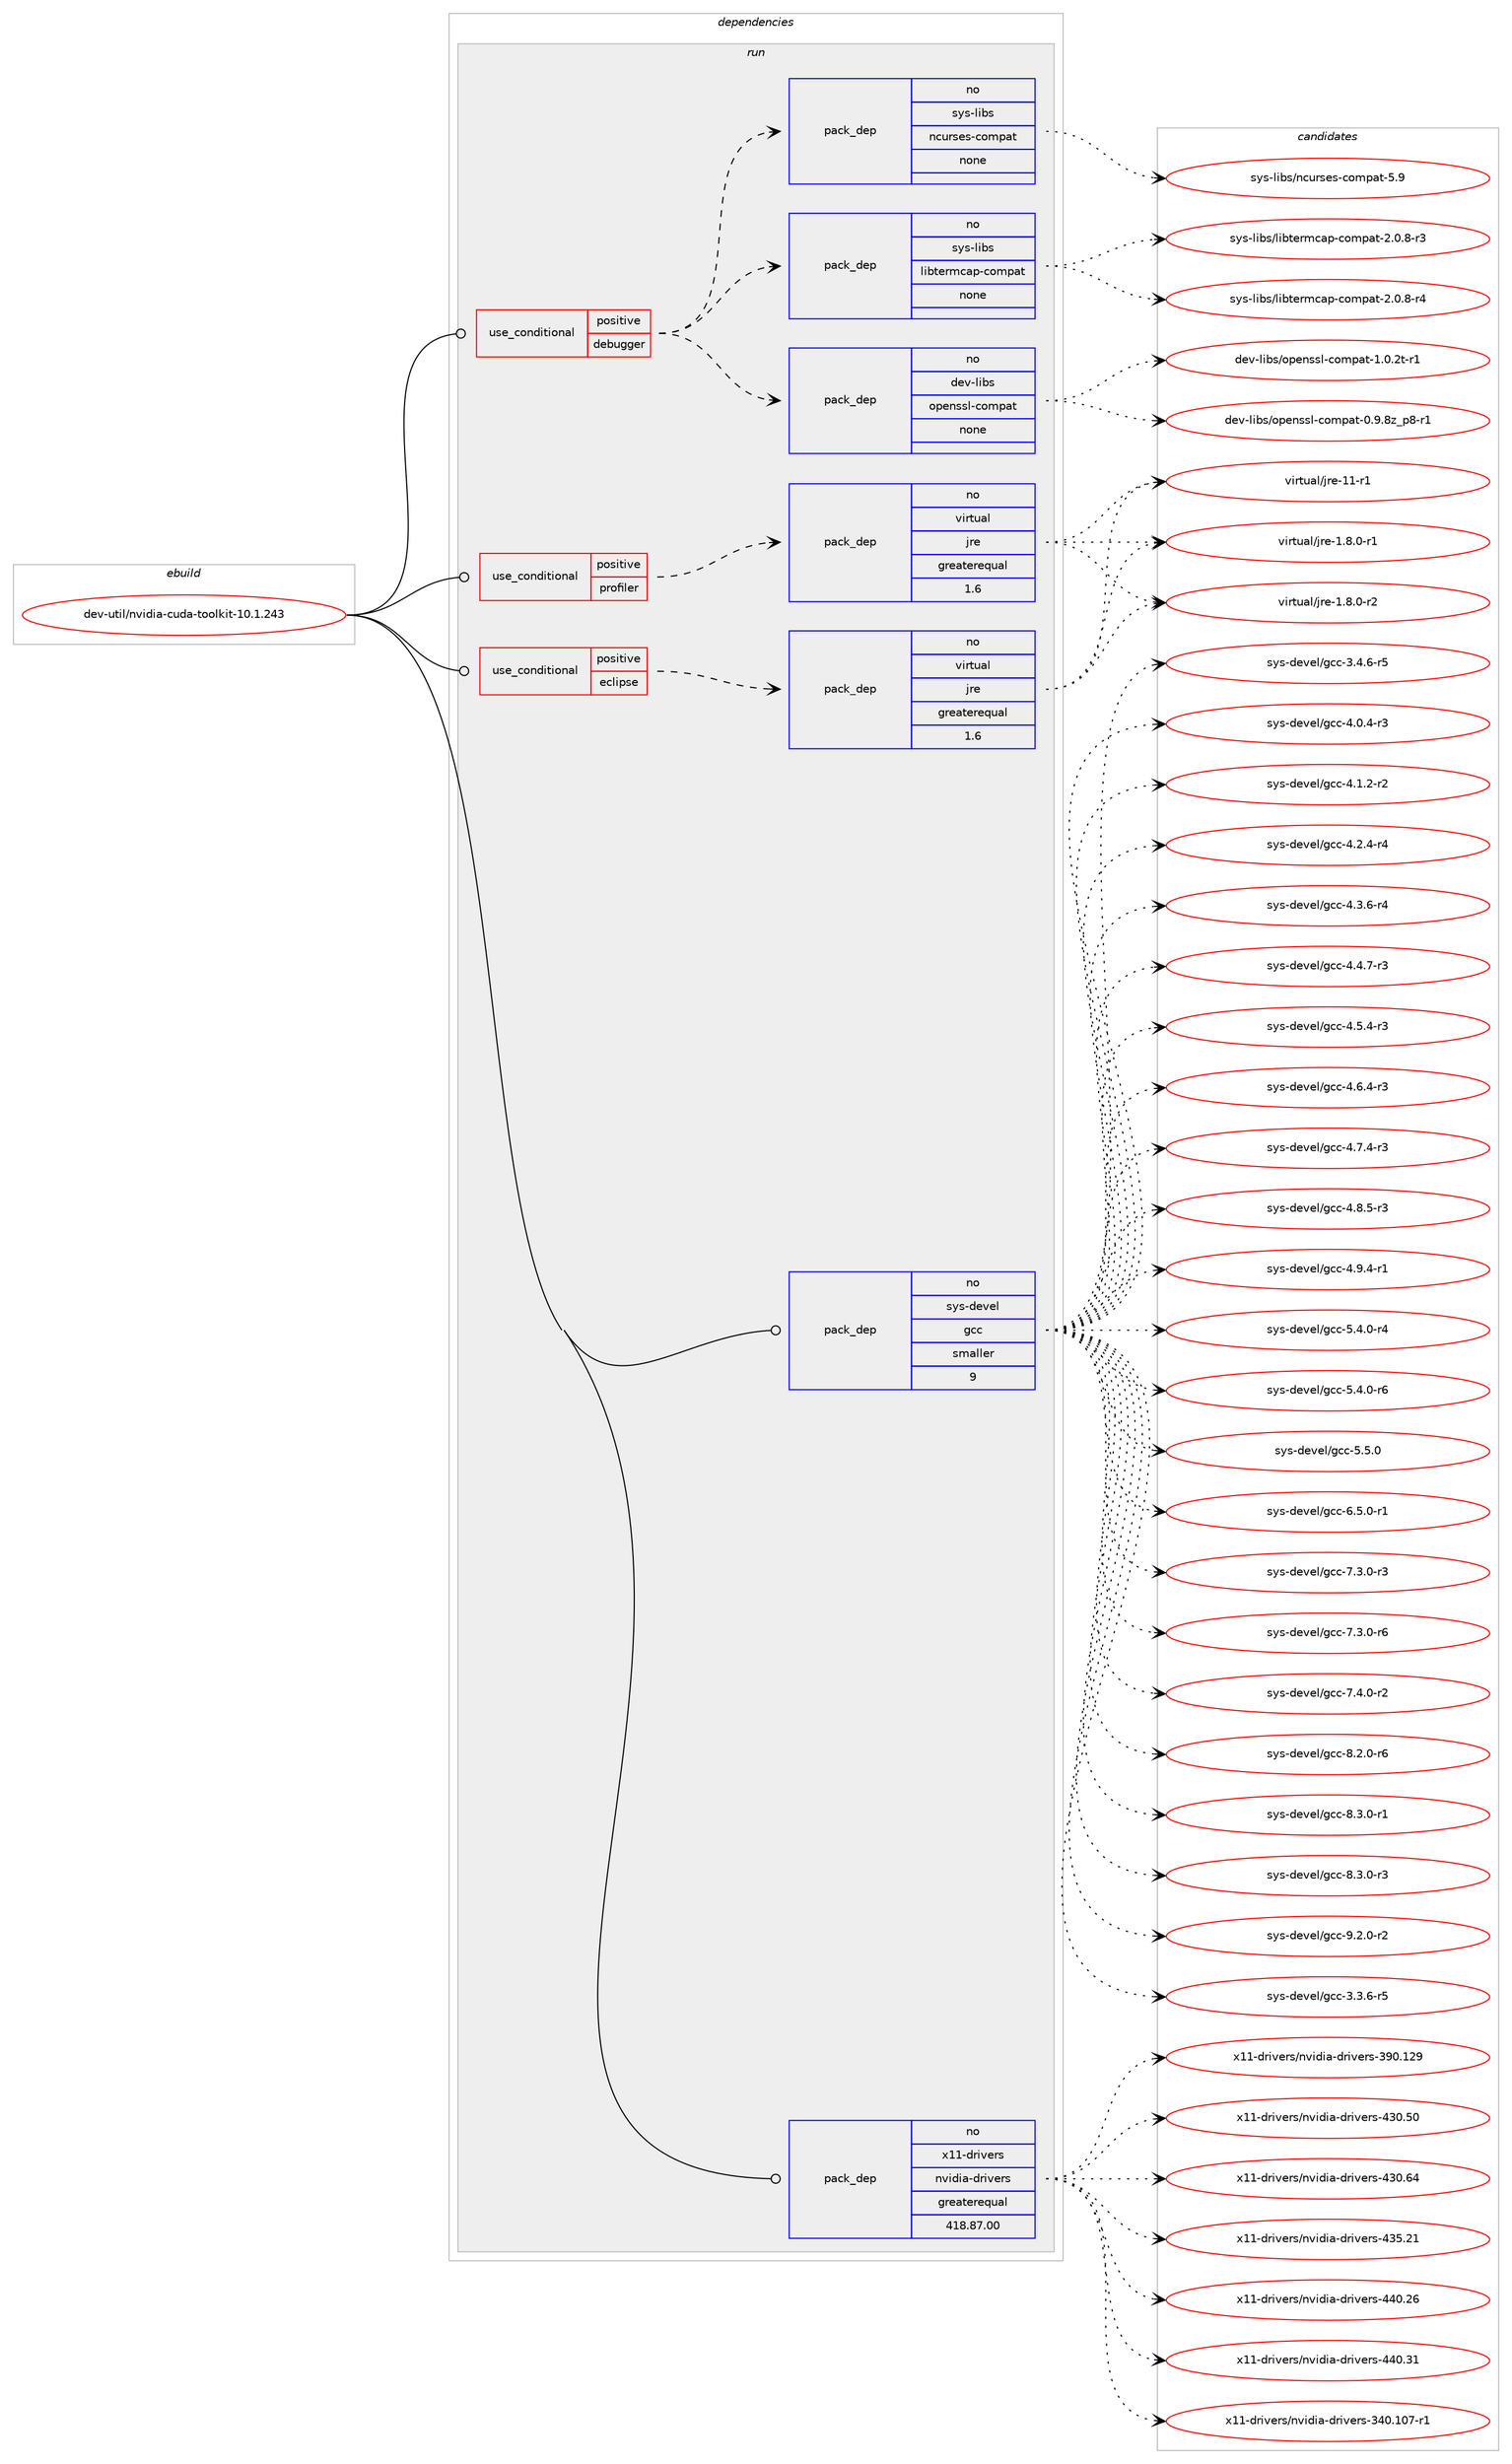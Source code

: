 digraph prolog {

# *************
# Graph options
# *************

newrank=true;
concentrate=true;
compound=true;
graph [rankdir=LR,fontname=Helvetica,fontsize=10,ranksep=1.5];#, ranksep=2.5, nodesep=0.2];
edge  [arrowhead=vee];
node  [fontname=Helvetica,fontsize=10];

# **********
# The ebuild
# **********

subgraph cluster_leftcol {
color=gray;
rank=same;
label=<<i>ebuild</i>>;
id [label="dev-util/nvidia-cuda-toolkit-10.1.243", color=red, width=4, href="../dev-util/nvidia-cuda-toolkit-10.1.243.svg"];
}

# ****************
# The dependencies
# ****************

subgraph cluster_midcol {
color=gray;
label=<<i>dependencies</i>>;
subgraph cluster_compile {
fillcolor="#eeeeee";
style=filled;
label=<<i>compile</i>>;
}
subgraph cluster_compileandrun {
fillcolor="#eeeeee";
style=filled;
label=<<i>compile and run</i>>;
}
subgraph cluster_run {
fillcolor="#eeeeee";
style=filled;
label=<<i>run</i>>;
subgraph cond183048 {
dependency731009 [label=<<TABLE BORDER="0" CELLBORDER="1" CELLSPACING="0" CELLPADDING="4"><TR><TD ROWSPAN="3" CELLPADDING="10">use_conditional</TD></TR><TR><TD>positive</TD></TR><TR><TD>debugger</TD></TR></TABLE>>, shape=none, color=red];
subgraph pack535783 {
dependency731010 [label=<<TABLE BORDER="0" CELLBORDER="1" CELLSPACING="0" CELLPADDING="4" WIDTH="220"><TR><TD ROWSPAN="6" CELLPADDING="30">pack_dep</TD></TR><TR><TD WIDTH="110">no</TD></TR><TR><TD>dev-libs</TD></TR><TR><TD>openssl-compat</TD></TR><TR><TD>none</TD></TR><TR><TD></TD></TR></TABLE>>, shape=none, color=blue];
}
dependency731009:e -> dependency731010:w [weight=20,style="dashed",arrowhead="vee"];
subgraph pack535784 {
dependency731011 [label=<<TABLE BORDER="0" CELLBORDER="1" CELLSPACING="0" CELLPADDING="4" WIDTH="220"><TR><TD ROWSPAN="6" CELLPADDING="30">pack_dep</TD></TR><TR><TD WIDTH="110">no</TD></TR><TR><TD>sys-libs</TD></TR><TR><TD>libtermcap-compat</TD></TR><TR><TD>none</TD></TR><TR><TD></TD></TR></TABLE>>, shape=none, color=blue];
}
dependency731009:e -> dependency731011:w [weight=20,style="dashed",arrowhead="vee"];
subgraph pack535785 {
dependency731012 [label=<<TABLE BORDER="0" CELLBORDER="1" CELLSPACING="0" CELLPADDING="4" WIDTH="220"><TR><TD ROWSPAN="6" CELLPADDING="30">pack_dep</TD></TR><TR><TD WIDTH="110">no</TD></TR><TR><TD>sys-libs</TD></TR><TR><TD>ncurses-compat</TD></TR><TR><TD>none</TD></TR><TR><TD></TD></TR></TABLE>>, shape=none, color=blue];
}
dependency731009:e -> dependency731012:w [weight=20,style="dashed",arrowhead="vee"];
}
id:e -> dependency731009:w [weight=20,style="solid",arrowhead="odot"];
subgraph cond183049 {
dependency731013 [label=<<TABLE BORDER="0" CELLBORDER="1" CELLSPACING="0" CELLPADDING="4"><TR><TD ROWSPAN="3" CELLPADDING="10">use_conditional</TD></TR><TR><TD>positive</TD></TR><TR><TD>eclipse</TD></TR></TABLE>>, shape=none, color=red];
subgraph pack535786 {
dependency731014 [label=<<TABLE BORDER="0" CELLBORDER="1" CELLSPACING="0" CELLPADDING="4" WIDTH="220"><TR><TD ROWSPAN="6" CELLPADDING="30">pack_dep</TD></TR><TR><TD WIDTH="110">no</TD></TR><TR><TD>virtual</TD></TR><TR><TD>jre</TD></TR><TR><TD>greaterequal</TD></TR><TR><TD>1.6</TD></TR></TABLE>>, shape=none, color=blue];
}
dependency731013:e -> dependency731014:w [weight=20,style="dashed",arrowhead="vee"];
}
id:e -> dependency731013:w [weight=20,style="solid",arrowhead="odot"];
subgraph cond183050 {
dependency731015 [label=<<TABLE BORDER="0" CELLBORDER="1" CELLSPACING="0" CELLPADDING="4"><TR><TD ROWSPAN="3" CELLPADDING="10">use_conditional</TD></TR><TR><TD>positive</TD></TR><TR><TD>profiler</TD></TR></TABLE>>, shape=none, color=red];
subgraph pack535787 {
dependency731016 [label=<<TABLE BORDER="0" CELLBORDER="1" CELLSPACING="0" CELLPADDING="4" WIDTH="220"><TR><TD ROWSPAN="6" CELLPADDING="30">pack_dep</TD></TR><TR><TD WIDTH="110">no</TD></TR><TR><TD>virtual</TD></TR><TR><TD>jre</TD></TR><TR><TD>greaterequal</TD></TR><TR><TD>1.6</TD></TR></TABLE>>, shape=none, color=blue];
}
dependency731015:e -> dependency731016:w [weight=20,style="dashed",arrowhead="vee"];
}
id:e -> dependency731015:w [weight=20,style="solid",arrowhead="odot"];
subgraph pack535788 {
dependency731017 [label=<<TABLE BORDER="0" CELLBORDER="1" CELLSPACING="0" CELLPADDING="4" WIDTH="220"><TR><TD ROWSPAN="6" CELLPADDING="30">pack_dep</TD></TR><TR><TD WIDTH="110">no</TD></TR><TR><TD>sys-devel</TD></TR><TR><TD>gcc</TD></TR><TR><TD>smaller</TD></TR><TR><TD>9</TD></TR></TABLE>>, shape=none, color=blue];
}
id:e -> dependency731017:w [weight=20,style="solid",arrowhead="odot"];
subgraph pack535789 {
dependency731018 [label=<<TABLE BORDER="0" CELLBORDER="1" CELLSPACING="0" CELLPADDING="4" WIDTH="220"><TR><TD ROWSPAN="6" CELLPADDING="30">pack_dep</TD></TR><TR><TD WIDTH="110">no</TD></TR><TR><TD>x11-drivers</TD></TR><TR><TD>nvidia-drivers</TD></TR><TR><TD>greaterequal</TD></TR><TR><TD>418.87.00</TD></TR></TABLE>>, shape=none, color=blue];
}
id:e -> dependency731018:w [weight=20,style="solid",arrowhead="odot"];
}
}

# **************
# The candidates
# **************

subgraph cluster_choices {
rank=same;
color=gray;
label=<<i>candidates</i>>;

subgraph choice535783 {
color=black;
nodesep=1;
choice10010111845108105981154711111210111011511510845991111091129711645484657465612295112564511449 [label="dev-libs/openssl-compat-0.9.8z_p8-r1", color=red, width=4,href="../dev-libs/openssl-compat-0.9.8z_p8-r1.svg"];
choice1001011184510810598115471111121011101151151084599111109112971164549464846501164511449 [label="dev-libs/openssl-compat-1.0.2t-r1", color=red, width=4,href="../dev-libs/openssl-compat-1.0.2t-r1.svg"];
dependency731010:e -> choice10010111845108105981154711111210111011511510845991111091129711645484657465612295112564511449:w [style=dotted,weight="100"];
dependency731010:e -> choice1001011184510810598115471111121011101151151084599111109112971164549464846501164511449:w [style=dotted,weight="100"];
}
subgraph choice535784 {
color=black;
nodesep=1;
choice1151211154510810598115471081059811610111410999971124599111109112971164550464846564511451 [label="sys-libs/libtermcap-compat-2.0.8-r3", color=red, width=4,href="../sys-libs/libtermcap-compat-2.0.8-r3.svg"];
choice1151211154510810598115471081059811610111410999971124599111109112971164550464846564511452 [label="sys-libs/libtermcap-compat-2.0.8-r4", color=red, width=4,href="../sys-libs/libtermcap-compat-2.0.8-r4.svg"];
dependency731011:e -> choice1151211154510810598115471081059811610111410999971124599111109112971164550464846564511451:w [style=dotted,weight="100"];
dependency731011:e -> choice1151211154510810598115471081059811610111410999971124599111109112971164550464846564511452:w [style=dotted,weight="100"];
}
subgraph choice535785 {
color=black;
nodesep=1;
choice1151211154510810598115471109911711411510111545991111091129711645534657 [label="sys-libs/ncurses-compat-5.9", color=red, width=4,href="../sys-libs/ncurses-compat-5.9.svg"];
dependency731012:e -> choice1151211154510810598115471109911711411510111545991111091129711645534657:w [style=dotted,weight="100"];
}
subgraph choice535786 {
color=black;
nodesep=1;
choice11810511411611797108471061141014549465646484511449 [label="virtual/jre-1.8.0-r1", color=red, width=4,href="../virtual/jre-1.8.0-r1.svg"];
choice11810511411611797108471061141014549465646484511450 [label="virtual/jre-1.8.0-r2", color=red, width=4,href="../virtual/jre-1.8.0-r2.svg"];
choice11810511411611797108471061141014549494511449 [label="virtual/jre-11-r1", color=red, width=4,href="../virtual/jre-11-r1.svg"];
dependency731014:e -> choice11810511411611797108471061141014549465646484511449:w [style=dotted,weight="100"];
dependency731014:e -> choice11810511411611797108471061141014549465646484511450:w [style=dotted,weight="100"];
dependency731014:e -> choice11810511411611797108471061141014549494511449:w [style=dotted,weight="100"];
}
subgraph choice535787 {
color=black;
nodesep=1;
choice11810511411611797108471061141014549465646484511449 [label="virtual/jre-1.8.0-r1", color=red, width=4,href="../virtual/jre-1.8.0-r1.svg"];
choice11810511411611797108471061141014549465646484511450 [label="virtual/jre-1.8.0-r2", color=red, width=4,href="../virtual/jre-1.8.0-r2.svg"];
choice11810511411611797108471061141014549494511449 [label="virtual/jre-11-r1", color=red, width=4,href="../virtual/jre-11-r1.svg"];
dependency731016:e -> choice11810511411611797108471061141014549465646484511449:w [style=dotted,weight="100"];
dependency731016:e -> choice11810511411611797108471061141014549465646484511450:w [style=dotted,weight="100"];
dependency731016:e -> choice11810511411611797108471061141014549494511449:w [style=dotted,weight="100"];
}
subgraph choice535788 {
color=black;
nodesep=1;
choice115121115451001011181011084710399994551465146544511453 [label="sys-devel/gcc-3.3.6-r5", color=red, width=4,href="../sys-devel/gcc-3.3.6-r5.svg"];
choice115121115451001011181011084710399994551465246544511453 [label="sys-devel/gcc-3.4.6-r5", color=red, width=4,href="../sys-devel/gcc-3.4.6-r5.svg"];
choice115121115451001011181011084710399994552464846524511451 [label="sys-devel/gcc-4.0.4-r3", color=red, width=4,href="../sys-devel/gcc-4.0.4-r3.svg"];
choice115121115451001011181011084710399994552464946504511450 [label="sys-devel/gcc-4.1.2-r2", color=red, width=4,href="../sys-devel/gcc-4.1.2-r2.svg"];
choice115121115451001011181011084710399994552465046524511452 [label="sys-devel/gcc-4.2.4-r4", color=red, width=4,href="../sys-devel/gcc-4.2.4-r4.svg"];
choice115121115451001011181011084710399994552465146544511452 [label="sys-devel/gcc-4.3.6-r4", color=red, width=4,href="../sys-devel/gcc-4.3.6-r4.svg"];
choice115121115451001011181011084710399994552465246554511451 [label="sys-devel/gcc-4.4.7-r3", color=red, width=4,href="../sys-devel/gcc-4.4.7-r3.svg"];
choice115121115451001011181011084710399994552465346524511451 [label="sys-devel/gcc-4.5.4-r3", color=red, width=4,href="../sys-devel/gcc-4.5.4-r3.svg"];
choice115121115451001011181011084710399994552465446524511451 [label="sys-devel/gcc-4.6.4-r3", color=red, width=4,href="../sys-devel/gcc-4.6.4-r3.svg"];
choice115121115451001011181011084710399994552465546524511451 [label="sys-devel/gcc-4.7.4-r3", color=red, width=4,href="../sys-devel/gcc-4.7.4-r3.svg"];
choice115121115451001011181011084710399994552465646534511451 [label="sys-devel/gcc-4.8.5-r3", color=red, width=4,href="../sys-devel/gcc-4.8.5-r3.svg"];
choice115121115451001011181011084710399994552465746524511449 [label="sys-devel/gcc-4.9.4-r1", color=red, width=4,href="../sys-devel/gcc-4.9.4-r1.svg"];
choice115121115451001011181011084710399994553465246484511452 [label="sys-devel/gcc-5.4.0-r4", color=red, width=4,href="../sys-devel/gcc-5.4.0-r4.svg"];
choice115121115451001011181011084710399994553465246484511454 [label="sys-devel/gcc-5.4.0-r6", color=red, width=4,href="../sys-devel/gcc-5.4.0-r6.svg"];
choice11512111545100101118101108471039999455346534648 [label="sys-devel/gcc-5.5.0", color=red, width=4,href="../sys-devel/gcc-5.5.0.svg"];
choice115121115451001011181011084710399994554465346484511449 [label="sys-devel/gcc-6.5.0-r1", color=red, width=4,href="../sys-devel/gcc-6.5.0-r1.svg"];
choice115121115451001011181011084710399994555465146484511451 [label="sys-devel/gcc-7.3.0-r3", color=red, width=4,href="../sys-devel/gcc-7.3.0-r3.svg"];
choice115121115451001011181011084710399994555465146484511454 [label="sys-devel/gcc-7.3.0-r6", color=red, width=4,href="../sys-devel/gcc-7.3.0-r6.svg"];
choice115121115451001011181011084710399994555465246484511450 [label="sys-devel/gcc-7.4.0-r2", color=red, width=4,href="../sys-devel/gcc-7.4.0-r2.svg"];
choice115121115451001011181011084710399994556465046484511454 [label="sys-devel/gcc-8.2.0-r6", color=red, width=4,href="../sys-devel/gcc-8.2.0-r6.svg"];
choice115121115451001011181011084710399994556465146484511449 [label="sys-devel/gcc-8.3.0-r1", color=red, width=4,href="../sys-devel/gcc-8.3.0-r1.svg"];
choice115121115451001011181011084710399994556465146484511451 [label="sys-devel/gcc-8.3.0-r3", color=red, width=4,href="../sys-devel/gcc-8.3.0-r3.svg"];
choice115121115451001011181011084710399994557465046484511450 [label="sys-devel/gcc-9.2.0-r2", color=red, width=4,href="../sys-devel/gcc-9.2.0-r2.svg"];
dependency731017:e -> choice115121115451001011181011084710399994551465146544511453:w [style=dotted,weight="100"];
dependency731017:e -> choice115121115451001011181011084710399994551465246544511453:w [style=dotted,weight="100"];
dependency731017:e -> choice115121115451001011181011084710399994552464846524511451:w [style=dotted,weight="100"];
dependency731017:e -> choice115121115451001011181011084710399994552464946504511450:w [style=dotted,weight="100"];
dependency731017:e -> choice115121115451001011181011084710399994552465046524511452:w [style=dotted,weight="100"];
dependency731017:e -> choice115121115451001011181011084710399994552465146544511452:w [style=dotted,weight="100"];
dependency731017:e -> choice115121115451001011181011084710399994552465246554511451:w [style=dotted,weight="100"];
dependency731017:e -> choice115121115451001011181011084710399994552465346524511451:w [style=dotted,weight="100"];
dependency731017:e -> choice115121115451001011181011084710399994552465446524511451:w [style=dotted,weight="100"];
dependency731017:e -> choice115121115451001011181011084710399994552465546524511451:w [style=dotted,weight="100"];
dependency731017:e -> choice115121115451001011181011084710399994552465646534511451:w [style=dotted,weight="100"];
dependency731017:e -> choice115121115451001011181011084710399994552465746524511449:w [style=dotted,weight="100"];
dependency731017:e -> choice115121115451001011181011084710399994553465246484511452:w [style=dotted,weight="100"];
dependency731017:e -> choice115121115451001011181011084710399994553465246484511454:w [style=dotted,weight="100"];
dependency731017:e -> choice11512111545100101118101108471039999455346534648:w [style=dotted,weight="100"];
dependency731017:e -> choice115121115451001011181011084710399994554465346484511449:w [style=dotted,weight="100"];
dependency731017:e -> choice115121115451001011181011084710399994555465146484511451:w [style=dotted,weight="100"];
dependency731017:e -> choice115121115451001011181011084710399994555465146484511454:w [style=dotted,weight="100"];
dependency731017:e -> choice115121115451001011181011084710399994555465246484511450:w [style=dotted,weight="100"];
dependency731017:e -> choice115121115451001011181011084710399994556465046484511454:w [style=dotted,weight="100"];
dependency731017:e -> choice115121115451001011181011084710399994556465146484511449:w [style=dotted,weight="100"];
dependency731017:e -> choice115121115451001011181011084710399994556465146484511451:w [style=dotted,weight="100"];
dependency731017:e -> choice115121115451001011181011084710399994557465046484511450:w [style=dotted,weight="100"];
}
subgraph choice535789 {
color=black;
nodesep=1;
choice12049494510011410511810111411547110118105100105974510011410511810111411545515248464948554511449 [label="x11-drivers/nvidia-drivers-340.107-r1", color=red, width=4,href="../x11-drivers/nvidia-drivers-340.107-r1.svg"];
choice1204949451001141051181011141154711011810510010597451001141051181011141154551574846495057 [label="x11-drivers/nvidia-drivers-390.129", color=red, width=4,href="../x11-drivers/nvidia-drivers-390.129.svg"];
choice12049494510011410511810111411547110118105100105974510011410511810111411545525148465348 [label="x11-drivers/nvidia-drivers-430.50", color=red, width=4,href="../x11-drivers/nvidia-drivers-430.50.svg"];
choice12049494510011410511810111411547110118105100105974510011410511810111411545525148465452 [label="x11-drivers/nvidia-drivers-430.64", color=red, width=4,href="../x11-drivers/nvidia-drivers-430.64.svg"];
choice12049494510011410511810111411547110118105100105974510011410511810111411545525153465049 [label="x11-drivers/nvidia-drivers-435.21", color=red, width=4,href="../x11-drivers/nvidia-drivers-435.21.svg"];
choice12049494510011410511810111411547110118105100105974510011410511810111411545525248465054 [label="x11-drivers/nvidia-drivers-440.26", color=red, width=4,href="../x11-drivers/nvidia-drivers-440.26.svg"];
choice12049494510011410511810111411547110118105100105974510011410511810111411545525248465149 [label="x11-drivers/nvidia-drivers-440.31", color=red, width=4,href="../x11-drivers/nvidia-drivers-440.31.svg"];
dependency731018:e -> choice12049494510011410511810111411547110118105100105974510011410511810111411545515248464948554511449:w [style=dotted,weight="100"];
dependency731018:e -> choice1204949451001141051181011141154711011810510010597451001141051181011141154551574846495057:w [style=dotted,weight="100"];
dependency731018:e -> choice12049494510011410511810111411547110118105100105974510011410511810111411545525148465348:w [style=dotted,weight="100"];
dependency731018:e -> choice12049494510011410511810111411547110118105100105974510011410511810111411545525148465452:w [style=dotted,weight="100"];
dependency731018:e -> choice12049494510011410511810111411547110118105100105974510011410511810111411545525153465049:w [style=dotted,weight="100"];
dependency731018:e -> choice12049494510011410511810111411547110118105100105974510011410511810111411545525248465054:w [style=dotted,weight="100"];
dependency731018:e -> choice12049494510011410511810111411547110118105100105974510011410511810111411545525248465149:w [style=dotted,weight="100"];
}
}

}
